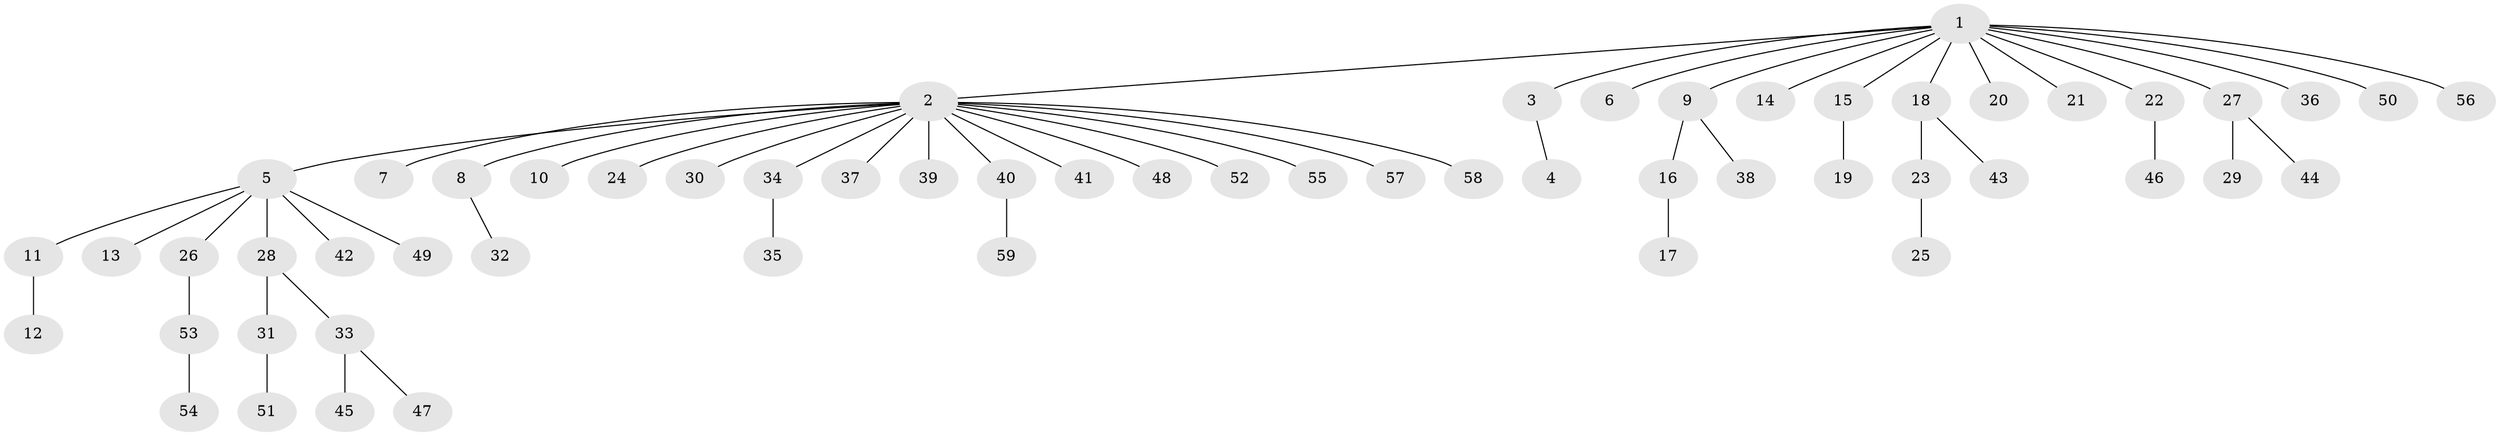 // coarse degree distribution, {1: 0.7619047619047619, 13: 0.023809523809523808, 3: 0.023809523809523808, 2: 0.14285714285714285, 6: 0.023809523809523808, 16: 0.023809523809523808}
// Generated by graph-tools (version 1.1) at 2025/36/03/04/25 23:36:45]
// undirected, 59 vertices, 58 edges
graph export_dot {
  node [color=gray90,style=filled];
  1;
  2;
  3;
  4;
  5;
  6;
  7;
  8;
  9;
  10;
  11;
  12;
  13;
  14;
  15;
  16;
  17;
  18;
  19;
  20;
  21;
  22;
  23;
  24;
  25;
  26;
  27;
  28;
  29;
  30;
  31;
  32;
  33;
  34;
  35;
  36;
  37;
  38;
  39;
  40;
  41;
  42;
  43;
  44;
  45;
  46;
  47;
  48;
  49;
  50;
  51;
  52;
  53;
  54;
  55;
  56;
  57;
  58;
  59;
  1 -- 2;
  1 -- 3;
  1 -- 6;
  1 -- 9;
  1 -- 14;
  1 -- 15;
  1 -- 18;
  1 -- 20;
  1 -- 21;
  1 -- 22;
  1 -- 27;
  1 -- 36;
  1 -- 50;
  1 -- 56;
  2 -- 5;
  2 -- 7;
  2 -- 8;
  2 -- 10;
  2 -- 24;
  2 -- 30;
  2 -- 34;
  2 -- 37;
  2 -- 39;
  2 -- 40;
  2 -- 41;
  2 -- 48;
  2 -- 52;
  2 -- 55;
  2 -- 57;
  2 -- 58;
  3 -- 4;
  5 -- 11;
  5 -- 13;
  5 -- 26;
  5 -- 28;
  5 -- 42;
  5 -- 49;
  8 -- 32;
  9 -- 16;
  9 -- 38;
  11 -- 12;
  15 -- 19;
  16 -- 17;
  18 -- 23;
  18 -- 43;
  22 -- 46;
  23 -- 25;
  26 -- 53;
  27 -- 29;
  27 -- 44;
  28 -- 31;
  28 -- 33;
  31 -- 51;
  33 -- 45;
  33 -- 47;
  34 -- 35;
  40 -- 59;
  53 -- 54;
}
